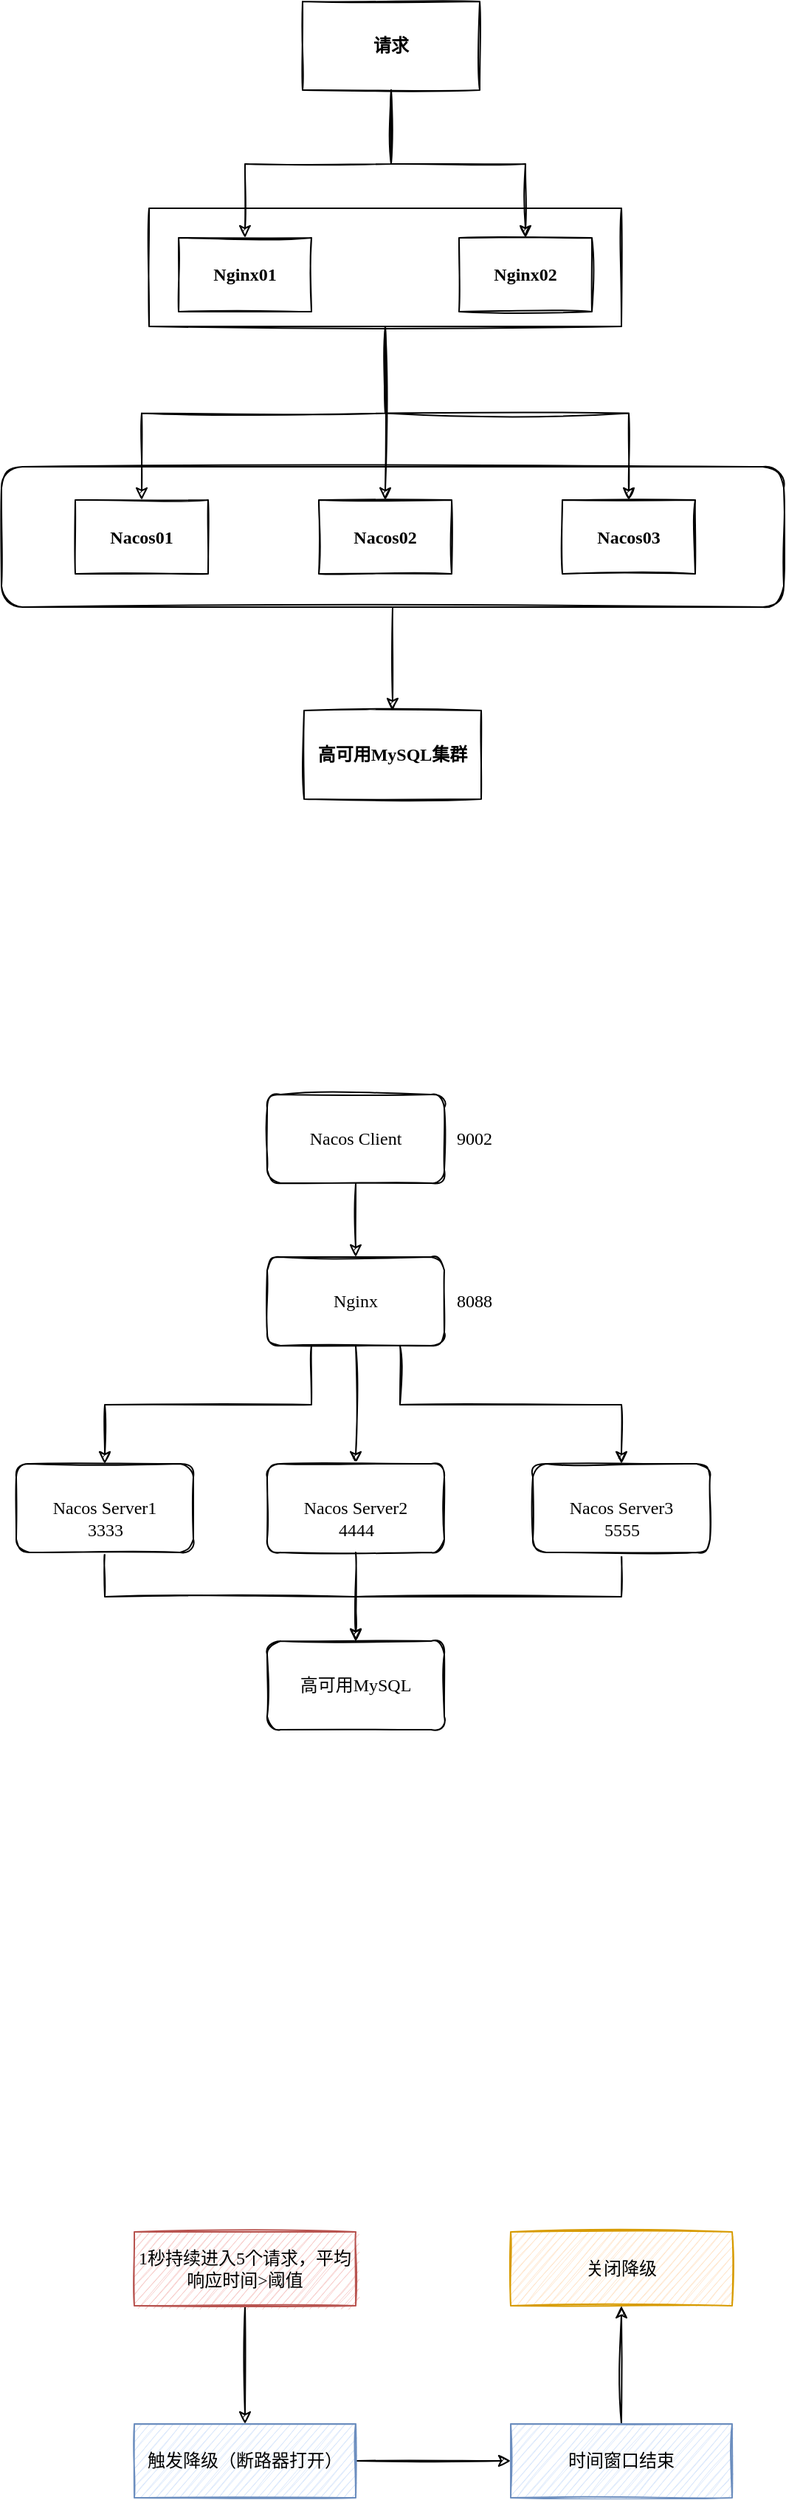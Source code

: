 <mxfile version="15.4.0" type="device"><diagram id="23iRSUPoRavnBvh4doch" name="nacos"><mxGraphModel dx="903" dy="672" grid="1" gridSize="10" guides="1" tooltips="1" connect="1" arrows="1" fold="1" page="1" pageScale="1" pageWidth="827" pageHeight="1169" math="0" shadow="0"><root><mxCell id="0"/><mxCell id="1" parent="0"/><mxCell id="FU1pbFiwDOGhBiErPEIT-1" value="请求" style="rounded=0;whiteSpace=wrap;html=1;fontFamily=Comic Sans MS;align=center;fontStyle=1;sketch=1;" parent="1" vertex="1"><mxGeometry x="294" y="210" width="120" height="60" as="geometry"/></mxCell><mxCell id="FU1pbFiwDOGhBiErPEIT-2" value="" style="rounded=0;whiteSpace=wrap;html=1;fontFamily=Comic Sans MS;align=center;fontStyle=1;sketch=1;" parent="1" vertex="1"><mxGeometry x="190" y="350" width="320" height="80" as="geometry"/></mxCell><mxCell id="FU1pbFiwDOGhBiErPEIT-3" value="Nginx01" style="rounded=0;whiteSpace=wrap;html=1;fontFamily=Comic Sans MS;align=center;fontStyle=1;sketch=1;" parent="1" vertex="1"><mxGeometry x="210" y="370" width="90" height="50" as="geometry"/></mxCell><mxCell id="FU1pbFiwDOGhBiErPEIT-4" value="Nginx02" style="rounded=0;whiteSpace=wrap;html=1;fontFamily=Comic Sans MS;align=center;fontStyle=1;sketch=1;" parent="1" vertex="1"><mxGeometry x="400" y="370" width="90" height="50" as="geometry"/></mxCell><mxCell id="FU1pbFiwDOGhBiErPEIT-6" style="edgeStyle=orthogonalEdgeStyle;rounded=0;orthogonalLoop=1;jettySize=auto;html=1;exitX=0.5;exitY=1;exitDx=0;exitDy=0;entryX=0.5;entryY=0;entryDx=0;entryDy=0;fontFamily=Comic Sans MS;sketch=1;" parent="1" source="FU1pbFiwDOGhBiErPEIT-1" target="FU1pbFiwDOGhBiErPEIT-4" edge="1"><mxGeometry relative="1" as="geometry"/></mxCell><mxCell id="FU1pbFiwDOGhBiErPEIT-5" style="edgeStyle=orthogonalEdgeStyle;rounded=0;orthogonalLoop=1;jettySize=auto;html=1;exitX=0.5;exitY=1;exitDx=0;exitDy=0;entryX=0.5;entryY=0;entryDx=0;entryDy=0;fontFamily=Comic Sans MS;sketch=1;" parent="1" source="FU1pbFiwDOGhBiErPEIT-1" target="FU1pbFiwDOGhBiErPEIT-3" edge="1"><mxGeometry relative="1" as="geometry"/></mxCell><mxCell id="FU1pbFiwDOGhBiErPEIT-16" style="edgeStyle=orthogonalEdgeStyle;rounded=0;sketch=1;orthogonalLoop=1;jettySize=auto;html=1;exitX=0.5;exitY=1;exitDx=0;exitDy=0;entryX=0.5;entryY=0;entryDx=0;entryDy=0;fontFamily=Comic Sans MS;" parent="1" source="FU1pbFiwDOGhBiErPEIT-7" target="FU1pbFiwDOGhBiErPEIT-15" edge="1"><mxGeometry relative="1" as="geometry"/></mxCell><mxCell id="FU1pbFiwDOGhBiErPEIT-7" value="" style="rounded=1;whiteSpace=wrap;html=1;sketch=1;fontFamily=Comic Sans MS;align=center;" parent="1" vertex="1"><mxGeometry x="90" y="525" width="530" height="95" as="geometry"/></mxCell><mxCell id="FU1pbFiwDOGhBiErPEIT-8" value="Nacos01" style="rounded=0;whiteSpace=wrap;html=1;fontFamily=Comic Sans MS;align=center;fontStyle=1;sketch=1;" parent="1" vertex="1"><mxGeometry x="140" y="547.5" width="90" height="50" as="geometry"/></mxCell><mxCell id="FU1pbFiwDOGhBiErPEIT-9" value="Nacos02" style="rounded=0;whiteSpace=wrap;html=1;fontFamily=Comic Sans MS;align=center;fontStyle=1;sketch=1;" parent="1" vertex="1"><mxGeometry x="305" y="547.5" width="90" height="50" as="geometry"/></mxCell><mxCell id="FU1pbFiwDOGhBiErPEIT-10" value="Nacos03" style="rounded=0;whiteSpace=wrap;html=1;fontFamily=Comic Sans MS;align=center;fontStyle=1;sketch=1;" parent="1" vertex="1"><mxGeometry x="470" y="547.5" width="90" height="50" as="geometry"/></mxCell><mxCell id="FU1pbFiwDOGhBiErPEIT-13" style="edgeStyle=orthogonalEdgeStyle;rounded=0;sketch=1;orthogonalLoop=1;jettySize=auto;html=1;exitX=0.5;exitY=1;exitDx=0;exitDy=0;fontFamily=Comic Sans MS;entryX=0.5;entryY=0;entryDx=0;entryDy=0;" parent="1" source="FU1pbFiwDOGhBiErPEIT-2" target="FU1pbFiwDOGhBiErPEIT-10" edge="1"><mxGeometry relative="1" as="geometry"><mxPoint x="515" y="550" as="targetPoint"/></mxGeometry></mxCell><mxCell id="FU1pbFiwDOGhBiErPEIT-12" style="edgeStyle=orthogonalEdgeStyle;rounded=0;sketch=1;orthogonalLoop=1;jettySize=auto;html=1;exitX=0.5;exitY=1;exitDx=0;exitDy=0;fontFamily=Comic Sans MS;" parent="1" source="FU1pbFiwDOGhBiErPEIT-2" target="FU1pbFiwDOGhBiErPEIT-9" edge="1"><mxGeometry relative="1" as="geometry"><mxPoint x="380" y="550" as="targetPoint"/></mxGeometry></mxCell><mxCell id="FU1pbFiwDOGhBiErPEIT-11" style="edgeStyle=orthogonalEdgeStyle;rounded=0;sketch=1;orthogonalLoop=1;jettySize=auto;html=1;exitX=0.5;exitY=1;exitDx=0;exitDy=0;entryX=0.5;entryY=0;entryDx=0;entryDy=0;fontFamily=Comic Sans MS;" parent="1" source="FU1pbFiwDOGhBiErPEIT-2" target="FU1pbFiwDOGhBiErPEIT-8" edge="1"><mxGeometry relative="1" as="geometry"/></mxCell><mxCell id="FU1pbFiwDOGhBiErPEIT-15" value="高可用MySQL集群" style="rounded=0;whiteSpace=wrap;html=1;fontFamily=Comic Sans MS;align=center;fontStyle=1;sketch=1;" parent="1" vertex="1"><mxGeometry x="295" y="690" width="120" height="60" as="geometry"/></mxCell><mxCell id="7" style="edgeStyle=orthogonalEdgeStyle;rounded=0;orthogonalLoop=1;jettySize=auto;html=1;exitX=0.5;exitY=1;exitDx=0;exitDy=0;entryX=0.5;entryY=0;entryDx=0;entryDy=0;sketch=1;fontFamily=Comic Sans MS;" parent="1" source="2" target="3" edge="1"><mxGeometry relative="1" as="geometry"/></mxCell><mxCell id="2" value="Nacos Client" style="rounded=1;whiteSpace=wrap;html=1;shadow=0;sketch=1;fontFamily=Comic Sans MS;" parent="1" vertex="1"><mxGeometry x="270" y="950" width="120" height="60" as="geometry"/></mxCell><mxCell id="8" style="edgeStyle=orthogonalEdgeStyle;rounded=0;orthogonalLoop=1;jettySize=auto;html=1;exitX=0.25;exitY=1;exitDx=0;exitDy=0;entryX=0.5;entryY=0;entryDx=0;entryDy=0;sketch=1;fontFamily=Comic Sans MS;" parent="1" source="3" target="4" edge="1"><mxGeometry relative="1" as="geometry"/></mxCell><mxCell id="9" style="edgeStyle=orthogonalEdgeStyle;rounded=0;orthogonalLoop=1;jettySize=auto;html=1;exitX=0.5;exitY=1;exitDx=0;exitDy=0;entryX=0.5;entryY=0;entryDx=0;entryDy=0;sketch=1;fontFamily=Comic Sans MS;" parent="1" source="3" target="5" edge="1"><mxGeometry relative="1" as="geometry"/></mxCell><mxCell id="10" style="edgeStyle=orthogonalEdgeStyle;rounded=0;orthogonalLoop=1;jettySize=auto;html=1;exitX=0.75;exitY=1;exitDx=0;exitDy=0;entryX=0.5;entryY=0;entryDx=0;entryDy=0;sketch=1;fontFamily=Comic Sans MS;" parent="1" source="3" target="6" edge="1"><mxGeometry relative="1" as="geometry"/></mxCell><mxCell id="3" value="Nginx" style="rounded=1;whiteSpace=wrap;html=1;shadow=0;sketch=1;fontFamily=Comic Sans MS;" parent="1" vertex="1"><mxGeometry x="270" y="1060" width="120" height="60" as="geometry"/></mxCell><mxCell id="12" style="edgeStyle=orthogonalEdgeStyle;rounded=0;orthogonalLoop=1;jettySize=auto;html=1;exitX=0.5;exitY=1;exitDx=0;exitDy=0;sketch=1;fontFamily=Comic Sans MS;" parent="1" source="4" target="11" edge="1"><mxGeometry relative="1" as="geometry"/></mxCell><mxCell id="4" value="Nacos Server1" style="rounded=1;whiteSpace=wrap;html=1;shadow=0;sketch=1;fontFamily=Comic Sans MS;" parent="1" vertex="1"><mxGeometry x="100" y="1200" width="120" height="60" as="geometry"/></mxCell><mxCell id="13" style="edgeStyle=orthogonalEdgeStyle;rounded=0;orthogonalLoop=1;jettySize=auto;html=1;exitX=0.5;exitY=1;exitDx=0;exitDy=0;sketch=1;fontFamily=Comic Sans MS;" parent="1" source="5" target="11" edge="1"><mxGeometry relative="1" as="geometry"/></mxCell><mxCell id="5" value="Nacos Server2" style="rounded=1;whiteSpace=wrap;html=1;shadow=0;sketch=1;fontFamily=Comic Sans MS;" parent="1" vertex="1"><mxGeometry x="270" y="1200" width="120" height="60" as="geometry"/></mxCell><mxCell id="14" style="edgeStyle=orthogonalEdgeStyle;rounded=0;orthogonalLoop=1;jettySize=auto;html=1;exitX=0.5;exitY=1;exitDx=0;exitDy=0;entryX=0.5;entryY=0;entryDx=0;entryDy=0;sketch=1;fontFamily=Comic Sans MS;" parent="1" source="6" target="11" edge="1"><mxGeometry relative="1" as="geometry"/></mxCell><mxCell id="6" value="Nacos Server3" style="rounded=1;whiteSpace=wrap;html=1;shadow=0;sketch=1;fontFamily=Comic Sans MS;" parent="1" vertex="1"><mxGeometry x="450" y="1200" width="120" height="60" as="geometry"/></mxCell><mxCell id="11" value="&lt;font face=&quot;Comic Sans MS&quot;&gt;高可用MySQL&lt;/font&gt;" style="rounded=1;whiteSpace=wrap;html=1;shadow=0;sketch=1;" parent="1" vertex="1"><mxGeometry x="270" y="1320" width="120" height="60" as="geometry"/></mxCell><mxCell id="15" value="8088" style="text;html=1;align=center;verticalAlign=middle;resizable=0;points=[];autosize=1;strokeColor=none;fillColor=none;fontFamily=Comic Sans MS;" parent="1" vertex="1"><mxGeometry x="385" y="1075" width="50" height="30" as="geometry"/></mxCell><mxCell id="16" value="9002" style="text;html=1;align=center;verticalAlign=middle;resizable=0;points=[];autosize=1;strokeColor=none;fillColor=none;fontFamily=Comic Sans MS;" parent="1" vertex="1"><mxGeometry x="385" y="965" width="50" height="30" as="geometry"/></mxCell><mxCell id="17" value="3333" style="text;html=1;align=center;verticalAlign=middle;resizable=0;points=[];autosize=1;strokeColor=none;fillColor=none;fontFamily=Comic Sans MS;shadow=0;sketch=1;" parent="1" vertex="1"><mxGeometry x="135" y="1230" width="50" height="30" as="geometry"/></mxCell><mxCell id="18" value="4444" style="text;html=1;align=center;verticalAlign=middle;resizable=0;points=[];autosize=1;strokeColor=none;fillColor=none;fontFamily=Comic Sans MS;shadow=0;sketch=1;" parent="1" vertex="1"><mxGeometry x="305" y="1230" width="50" height="30" as="geometry"/></mxCell><mxCell id="19" value="5555" style="text;html=1;align=center;verticalAlign=middle;resizable=0;points=[];autosize=1;strokeColor=none;fillColor=none;fontFamily=Comic Sans MS;shadow=0;sketch=1;" parent="1" vertex="1"><mxGeometry x="485" y="1230" width="50" height="30" as="geometry"/></mxCell><mxCell id="spONpfRGaHrGX8HE6srB-24" style="edgeStyle=orthogonalEdgeStyle;curved=0;rounded=1;sketch=1;orthogonalLoop=1;jettySize=auto;html=1;exitX=0.5;exitY=1;exitDx=0;exitDy=0;entryX=0.5;entryY=0;entryDx=0;entryDy=0;fontFamily=Comic Sans MS;" edge="1" parent="1" source="spONpfRGaHrGX8HE6srB-20" target="spONpfRGaHrGX8HE6srB-21"><mxGeometry relative="1" as="geometry"/></mxCell><mxCell id="spONpfRGaHrGX8HE6srB-20" value="&lt;div&gt;&lt;span&gt;1秒持续进入5个请求，平均响应时间&amp;gt;阈值&lt;/span&gt;&lt;/div&gt;" style="rounded=0;whiteSpace=wrap;html=1;sketch=1;align=center;fillColor=#f8cecc;strokeColor=#b85450;fontFamily=Comic Sans MS;" vertex="1" parent="1"><mxGeometry x="180" y="1720" width="150" height="50" as="geometry"/></mxCell><mxCell id="spONpfRGaHrGX8HE6srB-25" style="edgeStyle=orthogonalEdgeStyle;curved=0;rounded=1;sketch=1;orthogonalLoop=1;jettySize=auto;html=1;exitX=1;exitY=0.5;exitDx=0;exitDy=0;entryX=0;entryY=0.5;entryDx=0;entryDy=0;fontFamily=Comic Sans MS;" edge="1" parent="1" source="spONpfRGaHrGX8HE6srB-21" target="spONpfRGaHrGX8HE6srB-22"><mxGeometry relative="1" as="geometry"/></mxCell><mxCell id="spONpfRGaHrGX8HE6srB-21" value="触发降级（断路器打开）" style="rounded=0;whiteSpace=wrap;html=1;sketch=1;align=center;fillColor=#dae8fc;strokeColor=#6c8ebf;fontFamily=Comic Sans MS;" vertex="1" parent="1"><mxGeometry x="180" y="1850" width="150" height="50" as="geometry"/></mxCell><mxCell id="spONpfRGaHrGX8HE6srB-26" style="edgeStyle=orthogonalEdgeStyle;curved=0;rounded=1;sketch=1;orthogonalLoop=1;jettySize=auto;html=1;exitX=0.5;exitY=0;exitDx=0;exitDy=0;entryX=0.5;entryY=1;entryDx=0;entryDy=0;fontFamily=Comic Sans MS;" edge="1" parent="1" source="spONpfRGaHrGX8HE6srB-22" target="spONpfRGaHrGX8HE6srB-23"><mxGeometry relative="1" as="geometry"/></mxCell><mxCell id="spONpfRGaHrGX8HE6srB-22" value="时间窗口结束" style="rounded=0;whiteSpace=wrap;html=1;sketch=1;align=center;fillColor=#dae8fc;strokeColor=#6c8ebf;fontFamily=Comic Sans MS;" vertex="1" parent="1"><mxGeometry x="435" y="1850" width="150" height="50" as="geometry"/></mxCell><mxCell id="spONpfRGaHrGX8HE6srB-23" value="关闭降级" style="rounded=0;whiteSpace=wrap;html=1;sketch=1;align=center;fillColor=#ffe6cc;strokeColor=#d79b00;fontFamily=Comic Sans MS;" vertex="1" parent="1"><mxGeometry x="435" y="1720" width="150" height="50" as="geometry"/></mxCell></root></mxGraphModel></diagram></mxfile>